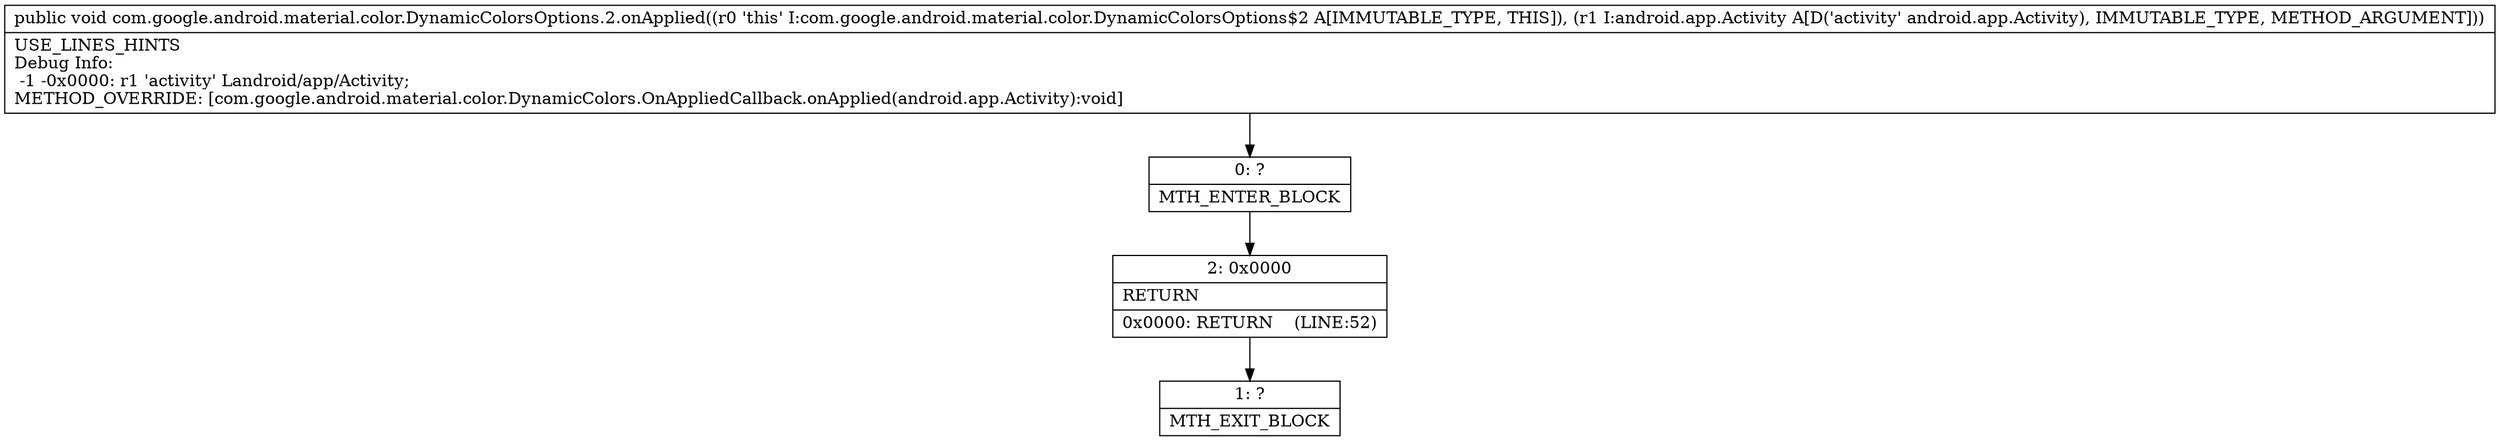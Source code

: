digraph "CFG forcom.google.android.material.color.DynamicColorsOptions.2.onApplied(Landroid\/app\/Activity;)V" {
Node_0 [shape=record,label="{0\:\ ?|MTH_ENTER_BLOCK\l}"];
Node_2 [shape=record,label="{2\:\ 0x0000|RETURN\l|0x0000: RETURN    (LINE:52)\l}"];
Node_1 [shape=record,label="{1\:\ ?|MTH_EXIT_BLOCK\l}"];
MethodNode[shape=record,label="{public void com.google.android.material.color.DynamicColorsOptions.2.onApplied((r0 'this' I:com.google.android.material.color.DynamicColorsOptions$2 A[IMMUTABLE_TYPE, THIS]), (r1 I:android.app.Activity A[D('activity' android.app.Activity), IMMUTABLE_TYPE, METHOD_ARGUMENT]))  | USE_LINES_HINTS\lDebug Info:\l  \-1 \-0x0000: r1 'activity' Landroid\/app\/Activity;\lMETHOD_OVERRIDE: [com.google.android.material.color.DynamicColors.OnAppliedCallback.onApplied(android.app.Activity):void]\l}"];
MethodNode -> Node_0;Node_0 -> Node_2;
Node_2 -> Node_1;
}

